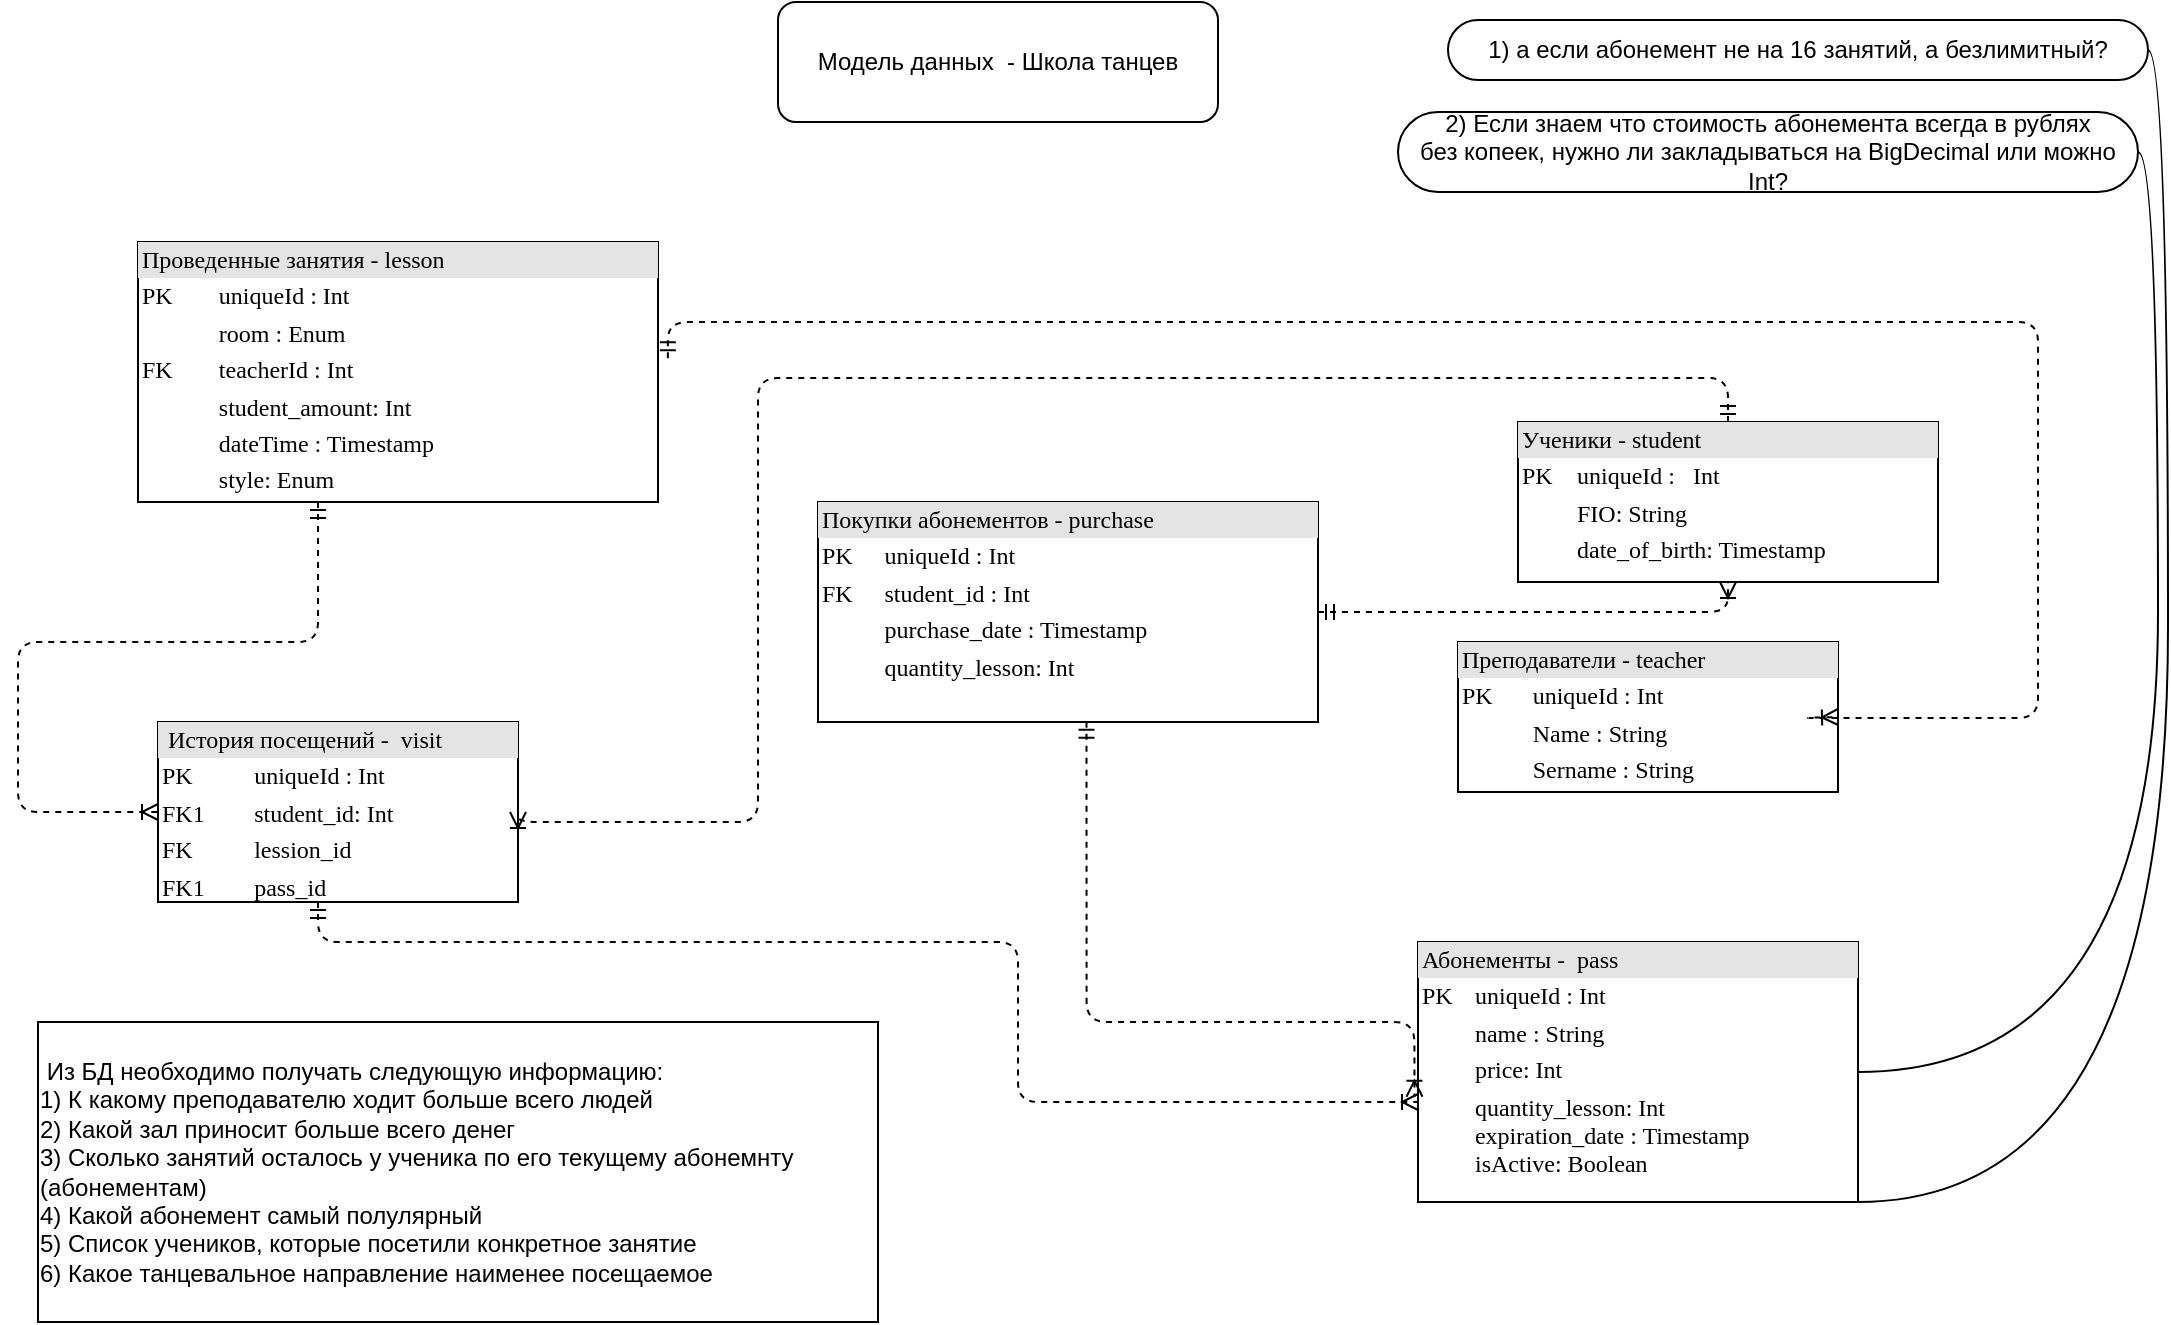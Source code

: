 <mxfile version="15.4.2" type="github">
  <diagram name="Page-1" id="2ca16b54-16f6-2749-3443-fa8db7711227">
    <mxGraphModel dx="1554" dy="1727" grid="1" gridSize="10" guides="1" tooltips="1" connect="1" arrows="1" fold="1" page="1" pageScale="1" pageWidth="1100" pageHeight="850" background="none" math="0" shadow="0">
      <root>
        <mxCell id="0" />
        <mxCell id="1" parent="0" />
        <mxCell id="2ed32ef02a7f4228-19" style="edgeStyle=orthogonalEdgeStyle;html=1;dashed=1;labelBackgroundColor=none;startArrow=ERmandOne;endArrow=ERoneToMany;fontFamily=Verdana;fontSize=12;align=left;entryX=0;entryY=0.5;" parent="1" source="2ed32ef02a7f4228-2" target="2ed32ef02a7f4228-10" edge="1">
          <mxGeometry relative="1" as="geometry">
            <Array as="points">
              <mxPoint x="200" y="260" />
              <mxPoint x="50" y="260" />
              <mxPoint x="50" y="345" />
            </Array>
          </mxGeometry>
        </mxCell>
        <mxCell id="2ed32ef02a7f4228-20" style="edgeStyle=orthogonalEdgeStyle;html=1;dashed=1;labelBackgroundColor=none;startArrow=ERmandOne;endArrow=ERoneToMany;fontFamily=Verdana;fontSize=12;align=left;exitX=1;exitY=0.5;exitDx=0;exitDy=0;entryX=0.5;entryY=1;entryDx=0;entryDy=0;" parent="1" source="2ed32ef02a7f4228-8" target="2ed32ef02a7f4228-6" edge="1">
          <mxGeometry relative="1" as="geometry">
            <mxPoint x="830" y="135" as="targetPoint" />
          </mxGeometry>
        </mxCell>
        <mxCell id="2ed32ef02a7f4228-2" value="&lt;div style=&quot;box-sizing: border-box ; width: 100% ; background: #e4e4e4 ; padding: 2px&quot;&gt;Проведенные занятия - lesson&lt;/div&gt;&lt;table style=&quot;width: 100% ; font-size: 1em&quot; cellpadding=&quot;2&quot; cellspacing=&quot;0&quot;&gt;&lt;tbody&gt;&lt;tr&gt;&lt;td&gt;PK&lt;/td&gt;&lt;td&gt;uniqueId : Int&lt;/td&gt;&lt;/tr&gt;&lt;tr&gt;&lt;td&gt;&lt;br&gt;&lt;/td&gt;&lt;td&gt;room : Enum&lt;/td&gt;&lt;/tr&gt;&lt;tr&gt;&lt;td&gt;FK&lt;/td&gt;&lt;td&gt;teacherId : Int&lt;/td&gt;&lt;/tr&gt;&lt;tr&gt;&lt;td&gt;&lt;br&gt;&lt;/td&gt;&lt;td&gt;student_amount: Int&lt;br&gt;&lt;/td&gt;&lt;/tr&gt;&lt;tr&gt;&lt;td&gt;&lt;br&gt;&lt;/td&gt;&lt;td&gt;dateTime : Timestamp&lt;br&gt;&lt;/td&gt;&lt;/tr&gt;&lt;tr&gt;&lt;td&gt;&lt;br&gt;&lt;/td&gt;&lt;td&gt;style: Enum&lt;/td&gt;&lt;/tr&gt;&lt;/tbody&gt;&lt;/table&gt;" style="verticalAlign=top;align=left;overflow=fill;html=1;rounded=0;shadow=0;comic=0;labelBackgroundColor=none;strokeWidth=1;fontFamily=Verdana;fontSize=12;imageAspect=1;noLabel=0;" parent="1" vertex="1">
          <mxGeometry x="110" y="60" width="260" height="130" as="geometry" />
        </mxCell>
        <mxCell id="2ed32ef02a7f4228-6" value="&lt;div style=&quot;box-sizing: border-box ; width: 100% ; background: #e4e4e4 ; padding: 2px&quot;&gt;Ученики - student&lt;/div&gt;&lt;table style=&quot;width: 100% ; font-size: 1em&quot; cellpadding=&quot;2&quot; cellspacing=&quot;0&quot;&gt;&lt;tbody&gt;&lt;tr&gt;&lt;td&gt;PK&lt;/td&gt;&lt;td&gt;uniqueId :&amp;nbsp; &amp;nbsp;Int&lt;/td&gt;&lt;/tr&gt;&lt;tr&gt;&lt;td&gt;&lt;br&gt;&lt;/td&gt;&lt;td&gt;FIO: String&lt;/td&gt;&lt;/tr&gt;&lt;tr&gt;&lt;td&gt;&lt;/td&gt;&lt;td&gt;date_of_birth: Timestamp&lt;/td&gt;&lt;/tr&gt;&lt;tr&gt;&lt;td&gt;&lt;br&gt;&lt;/td&gt;&lt;td&gt;&lt;br&gt;&lt;/td&gt;&lt;/tr&gt;&lt;/tbody&gt;&lt;/table&gt;" style="verticalAlign=top;align=left;overflow=fill;html=1;rounded=0;shadow=0;comic=0;labelBackgroundColor=none;strokeWidth=1;fontFamily=Verdana;fontSize=12" parent="1" vertex="1">
          <mxGeometry x="800" y="150" width="210" height="80" as="geometry" />
        </mxCell>
        <mxCell id="2ed32ef02a7f4228-7" value="&lt;div style=&quot;box-sizing: border-box ; width: 100% ; background: #e4e4e4 ; padding: 2px&quot;&gt;Преподаватели - teacher&lt;/div&gt;&lt;table style=&quot;width: 100% ; font-size: 1em&quot; cellpadding=&quot;2&quot; cellspacing=&quot;0&quot;&gt;&lt;tbody&gt;&lt;tr&gt;&lt;td&gt;PK&lt;/td&gt;&lt;td&gt;uniqueId : Int&lt;/td&gt;&lt;/tr&gt;&lt;tr&gt;&lt;td&gt;&lt;br&gt;&lt;/td&gt;&lt;td&gt;Name : String&lt;/td&gt;&lt;/tr&gt;&lt;tr&gt;&lt;td&gt;&lt;/td&gt;&lt;td&gt;Sername : String&lt;/td&gt;&lt;/tr&gt;&lt;tr&gt;&lt;td&gt;&lt;br&gt;&lt;/td&gt;&lt;td&gt;&lt;/td&gt;&lt;/tr&gt;&lt;/tbody&gt;&lt;/table&gt;" style="verticalAlign=top;align=left;overflow=fill;html=1;rounded=0;shadow=0;comic=0;labelBackgroundColor=none;strokeWidth=1;fontFamily=Verdana;fontSize=12" parent="1" vertex="1">
          <mxGeometry x="770" y="260" width="190" height="75" as="geometry" />
        </mxCell>
        <mxCell id="2ed32ef02a7f4228-17" style="edgeStyle=orthogonalEdgeStyle;html=1;labelBackgroundColor=none;startArrow=ERmandOne;endArrow=ERoneToMany;fontFamily=Verdana;fontSize=12;align=left;dashed=1;exitX=1.019;exitY=0.447;exitDx=0;exitDy=0;exitPerimeter=0;entryX=1;entryY=0.5;entryDx=0;entryDy=0;" parent="1" source="2ed32ef02a7f4228-2" target="2ed32ef02a7f4228-7" edge="1">
          <mxGeometry relative="1" as="geometry">
            <mxPoint x="330" y="120" as="sourcePoint" />
            <mxPoint x="925" y="405" as="targetPoint" />
            <Array as="points">
              <mxPoint x="375" y="100" />
              <mxPoint x="1060" y="100" />
              <mxPoint x="1060" y="298" />
              <mxPoint x="940" y="298" />
            </Array>
          </mxGeometry>
        </mxCell>
        <mxCell id="2ed32ef02a7f4228-8" value="&lt;div style=&quot;box-sizing: border-box ; width: 100% ; background: #e4e4e4 ; padding: 2px&quot;&gt;Покупки абонементов - purchase&lt;/div&gt;&lt;table style=&quot;width: 100% ; font-size: 1em&quot; cellpadding=&quot;2&quot; cellspacing=&quot;0&quot;&gt;&lt;tbody&gt;&lt;tr&gt;&lt;td&gt;PK&lt;/td&gt;&lt;td&gt;uniqueId : Int&lt;/td&gt;&lt;/tr&gt;&lt;tr&gt;&lt;td&gt;FK&lt;/td&gt;&lt;td&gt;student_id : Int&lt;/td&gt;&lt;/tr&gt;&lt;tr&gt;&lt;td&gt;&lt;/td&gt;&lt;td&gt;purchase_date : Timestamp&lt;/td&gt;&lt;/tr&gt;&lt;tr&gt;&lt;td&gt;&lt;br&gt;&lt;/td&gt;&lt;td&gt;quantity_lesson: Int&lt;/td&gt;&lt;/tr&gt;&lt;tr&gt;&lt;td&gt;&lt;br&gt;&lt;/td&gt;&lt;td&gt;&lt;br&gt;&lt;/td&gt;&lt;/tr&gt;&lt;tr&gt;&lt;td&gt;&lt;br&gt;&lt;/td&gt;&lt;td&gt;&lt;br&gt;&lt;/td&gt;&lt;/tr&gt;&lt;tr&gt;&lt;td&gt;&lt;/td&gt;&lt;td&gt;&lt;br&gt;&lt;/td&gt;&lt;/tr&gt;&lt;/tbody&gt;&lt;/table&gt;" style="verticalAlign=top;align=left;overflow=fill;html=1;rounded=0;shadow=0;comic=0;labelBackgroundColor=none;strokeWidth=1;fontFamily=Verdana;fontSize=12" parent="1" vertex="1">
          <mxGeometry x="450" y="190" width="250" height="110" as="geometry" />
        </mxCell>
        <mxCell id="2ed32ef02a7f4228-10" value="&lt;div style=&quot;box-sizing: border-box ; width: 100% ; background: #e4e4e4 ; padding: 2px&quot;&gt;&amp;nbsp;История посещений -&amp;nbsp; visit&lt;/div&gt;&lt;table style=&quot;width: 100% ; font-size: 1em&quot; cellpadding=&quot;2&quot; cellspacing=&quot;0&quot;&gt;&lt;tbody&gt;&lt;tr&gt;&lt;td&gt;PK&lt;/td&gt;&lt;td&gt;uniqueId : Int&lt;/td&gt;&lt;/tr&gt;&lt;tr&gt;&lt;td&gt;FK1&lt;/td&gt;&lt;td&gt;student_id: Int&lt;/td&gt;&lt;/tr&gt;&lt;tr&gt;&lt;td&gt;FK&lt;/td&gt;&lt;td&gt;lession_id&lt;/td&gt;&lt;/tr&gt;&lt;tr&gt;&lt;td&gt;FK1&lt;br&gt;&lt;/td&gt;&lt;td&gt;pass_id&lt;br&gt;&lt;/td&gt;&lt;/tr&gt;&lt;tr&gt;&lt;td&gt;&lt;/td&gt;&lt;td&gt;&lt;br&gt;&lt;/td&gt;&lt;/tr&gt;&lt;/tbody&gt;&lt;/table&gt;" style="verticalAlign=top;align=left;overflow=fill;html=1;rounded=0;shadow=0;comic=0;labelBackgroundColor=none;strokeWidth=1;fontFamily=Verdana;fontSize=12" parent="1" vertex="1">
          <mxGeometry x="120" y="300" width="180" height="90" as="geometry" />
        </mxCell>
        <mxCell id="Z_gWXBBLVx6DgRK4ZZ5R-1" value="Модель данных&amp;nbsp; - Школа танцев" style="rounded=1;whiteSpace=wrap;html=1;" parent="1" vertex="1">
          <mxGeometry x="430" y="-60" width="220" height="60" as="geometry" />
        </mxCell>
        <mxCell id="Z_gWXBBLVx6DgRK4ZZ5R-2" value="1) а если абонемент не на 16 занятий, а безлимитный?" style="whiteSpace=wrap;html=1;rounded=1;arcSize=50;align=center;verticalAlign=middle;strokeWidth=1;autosize=1;spacing=4;treeFolding=1;treeMoving=1;newEdgeStyle={&quot;edgeStyle&quot;:&quot;entityRelationEdgeStyle&quot;,&quot;startArrow&quot;:&quot;none&quot;,&quot;endArrow&quot;:&quot;none&quot;,&quot;segment&quot;:10,&quot;curved&quot;:1};" parent="1" vertex="1" collapsed="1">
          <mxGeometry x="765" y="-51" width="350" height="30" as="geometry" />
        </mxCell>
        <mxCell id="Z_gWXBBLVx6DgRK4ZZ5R-3" value="" style="edgeStyle=entityRelationEdgeStyle;startArrow=none;endArrow=none;segment=10;curved=1;rounded=0;exitX=1;exitY=1;exitDx=0;exitDy=0;" parent="1" source="Z_gWXBBLVx6DgRK4ZZ5R-4" target="Z_gWXBBLVx6DgRK4ZZ5R-2" edge="1">
          <mxGeometry relative="1" as="geometry">
            <mxPoint x="880" y="-10" as="sourcePoint" />
          </mxGeometry>
        </mxCell>
        <mxCell id="Z_gWXBBLVx6DgRK4ZZ5R-4" value="&lt;div style=&quot;box-sizing: border-box ; width: 100% ; background: #e4e4e4 ; padding: 2px&quot;&gt;Абонементы -&amp;nbsp; pass&lt;/div&gt;&lt;table style=&quot;width: 100% ; font-size: 1em&quot; cellpadding=&quot;2&quot; cellspacing=&quot;0&quot;&gt;&lt;tbody&gt;&lt;tr&gt;&lt;td&gt;PK&lt;/td&gt;&lt;td&gt;uniqueId : Int&lt;/td&gt;&lt;/tr&gt;&lt;tr&gt;&lt;td&gt;&lt;br&gt;&lt;/td&gt;&lt;td&gt;name : String&lt;/td&gt;&lt;/tr&gt;&lt;tr&gt;&lt;td&gt;&lt;/td&gt;&lt;td&gt;price: Int&lt;/td&gt;&lt;/tr&gt;&lt;tr&gt;&lt;td&gt;&lt;br&gt;&lt;/td&gt;&lt;td&gt;quantity_lesson: Int&lt;br&gt;expiration_date : Timestamp&lt;br&gt;isActive: Boolean&lt;/td&gt;&lt;/tr&gt;&lt;/tbody&gt;&lt;/table&gt;" style="verticalAlign=top;align=left;overflow=fill;html=1;rounded=0;shadow=0;comic=0;labelBackgroundColor=none;strokeWidth=1;fontFamily=Verdana;fontSize=12" parent="1" vertex="1">
          <mxGeometry x="750" y="410" width="220" height="130" as="geometry" />
        </mxCell>
        <mxCell id="Z_gWXBBLVx6DgRK4ZZ5R-6" value="2) Если знаем что стоимость абонемента всегда в рублях &lt;br&gt;без копеек, нужно ли закладываться на BigDecimal или можно Int?" style="whiteSpace=wrap;html=1;rounded=1;arcSize=50;align=center;verticalAlign=middle;strokeWidth=1;autosize=1;spacing=4;treeFolding=1;treeMoving=1;newEdgeStyle={&quot;edgeStyle&quot;:&quot;entityRelationEdgeStyle&quot;,&quot;startArrow&quot;:&quot;none&quot;,&quot;endArrow&quot;:&quot;none&quot;,&quot;segment&quot;:10,&quot;curved&quot;:1};" parent="1" vertex="1">
          <mxGeometry x="740" y="-5" width="370" height="40" as="geometry" />
        </mxCell>
        <mxCell id="Z_gWXBBLVx6DgRK4ZZ5R-7" value="" style="edgeStyle=entityRelationEdgeStyle;startArrow=none;endArrow=none;segment=10;curved=1;rounded=0;exitX=1;exitY=0.5;exitDx=0;exitDy=0;" parent="1" source="Z_gWXBBLVx6DgRK4ZZ5R-4" target="Z_gWXBBLVx6DgRK4ZZ5R-6" edge="1">
          <mxGeometry relative="1" as="geometry">
            <mxPoint x="750" y="40" as="sourcePoint" />
          </mxGeometry>
        </mxCell>
        <mxCell id="Z_gWXBBLVx6DgRK4ZZ5R-8" style="edgeStyle=orthogonalEdgeStyle;html=1;dashed=1;labelBackgroundColor=none;startArrow=ERmandOne;endArrow=ERoneToMany;fontFamily=Verdana;fontSize=12;align=left;entryX=-0.008;entryY=0.595;exitX=0.537;exitY=0.999;exitDx=0;exitDy=0;exitPerimeter=0;entryDx=0;entryDy=0;entryPerimeter=0;" parent="1" source="2ed32ef02a7f4228-8" target="Z_gWXBBLVx6DgRK4ZZ5R-4" edge="1">
          <mxGeometry relative="1" as="geometry">
            <Array as="points">
              <mxPoint x="584" y="450" />
              <mxPoint x="748" y="450" />
            </Array>
            <mxPoint x="210" y="200" as="sourcePoint" />
            <mxPoint x="110" y="470" as="targetPoint" />
          </mxGeometry>
        </mxCell>
        <mxCell id="Z_gWXBBLVx6DgRK4ZZ5R-9" style="edgeStyle=orthogonalEdgeStyle;html=1;entryX=1;entryY=0.5;labelBackgroundColor=none;startArrow=ERmandOne;endArrow=ERoneToMany;fontFamily=Verdana;fontSize=12;align=left;dashed=1;entryDx=0;entryDy=0;" parent="1" source="2ed32ef02a7f4228-6" target="2ed32ef02a7f4228-10" edge="1">
          <mxGeometry relative="1" as="geometry">
            <mxPoint x="384.94" y="128.11" as="sourcePoint" />
            <mxPoint x="935" y="415" as="targetPoint" />
            <Array as="points">
              <mxPoint x="905" y="128" />
              <mxPoint x="420" y="128" />
              <mxPoint x="420" y="350" />
              <mxPoint x="300" y="350" />
            </Array>
          </mxGeometry>
        </mxCell>
        <mxCell id="Z_gWXBBLVx6DgRK4ZZ5R-10" value="&lt;div style=&quot;text-align: left&quot;&gt;&lt;span&gt;&amp;nbsp;Из БД необходимо получать следующую информацию:&lt;/span&gt;&lt;/div&gt;&lt;div style=&quot;text-align: left&quot;&gt;&lt;span&gt;1) К какому преподавателю ходит больше всего людей&lt;/span&gt;&lt;/div&gt;&lt;div style=&quot;text-align: left&quot;&gt;&lt;span&gt;2) Какой зал приносит больше всего денег&lt;/span&gt;&lt;/div&gt;&lt;div style=&quot;text-align: left&quot;&gt;&lt;span&gt;3) Сколько занятий осталось у ученика по его текущему абонемнту (абонементам)&lt;/span&gt;&lt;/div&gt;&lt;div style=&quot;text-align: left&quot;&gt;&lt;span&gt;4) Какой абонемент самый полулярный&lt;/span&gt;&lt;/div&gt;&lt;div style=&quot;text-align: left&quot;&gt;&lt;span&gt;5) Список учеников, которые посетили конкретное занятие&lt;/span&gt;&lt;/div&gt;&lt;div style=&quot;text-align: left&quot;&gt;&lt;span&gt;6) Какое танцевальное направление наименее посещаемое&lt;/span&gt;&lt;/div&gt;" style="rounded=0;whiteSpace=wrap;html=1;" parent="1" vertex="1">
          <mxGeometry x="60" y="450" width="420" height="150" as="geometry" />
        </mxCell>
        <mxCell id="Z_gWXBBLVx6DgRK4ZZ5R-11" style="edgeStyle=orthogonalEdgeStyle;html=1;dashed=1;labelBackgroundColor=none;startArrow=ERmandOne;endArrow=ERoneToMany;fontFamily=Verdana;fontSize=12;align=left;" parent="1" edge="1">
          <mxGeometry relative="1" as="geometry">
            <Array as="points">
              <mxPoint x="200" y="410" />
              <mxPoint x="550" y="410" />
              <mxPoint x="550" y="490" />
            </Array>
            <mxPoint x="200" y="390" as="sourcePoint" />
            <mxPoint x="750" y="490" as="targetPoint" />
          </mxGeometry>
        </mxCell>
      </root>
    </mxGraphModel>
  </diagram>
</mxfile>
